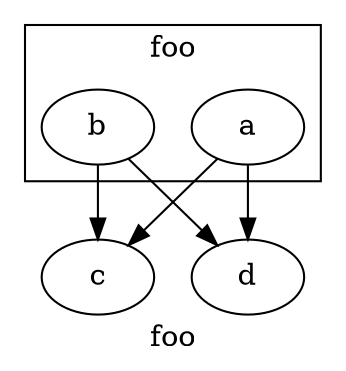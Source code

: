 digraph 
{
  label="foo";  

  subgraph cluster_bar
  {
    a;
    b;
  }->subgraph bar
  {
    c;
    d;
  }
}
